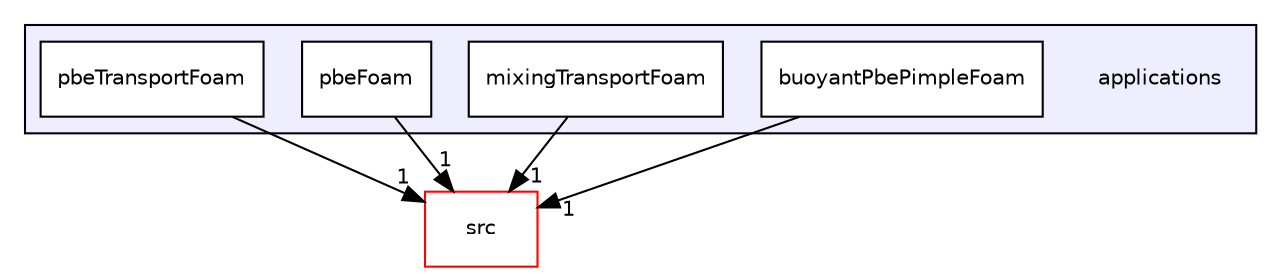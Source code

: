 digraph "applications" {
  bgcolor=transparent;
  compound=true
  node [ fontsize="10", fontname="Helvetica"];
  edge [ labelfontsize="10", labelfontname="Helvetica"];
  subgraph clusterdir_a6e4fee11f07c3b70486e88fe92cbbdc {
    graph [ bgcolor="#eeeeff", pencolor="black", label="" URL="dir_a6e4fee11f07c3b70486e88fe92cbbdc.html"];
    dir_a6e4fee11f07c3b70486e88fe92cbbdc [shape=plaintext label="applications"];
    dir_2ef2fabd40c7da3d17a848db9671c536 [shape=box label="buoyantPbePimpleFoam" color="black" fillcolor="white" style="filled" URL="dir_2ef2fabd40c7da3d17a848db9671c536.html"];
    dir_3c83e603c8504607b4a744f056045e48 [shape=box label="mixingTransportFoam" color="black" fillcolor="white" style="filled" URL="dir_3c83e603c8504607b4a744f056045e48.html"];
    dir_59326b1e51db0de7da27a4fac0cc6e4a [shape=box label="pbeFoam" color="black" fillcolor="white" style="filled" URL="dir_59326b1e51db0de7da27a4fac0cc6e4a.html"];
    dir_a484c31e13a61dcb6440df95177c57b3 [shape=box label="pbeTransportFoam" color="black" fillcolor="white" style="filled" URL="dir_a484c31e13a61dcb6440df95177c57b3.html"];
  }
  dir_68267d1309a1af8e8297ef4c3efbcdba [shape=box label="src" color="red" URL="dir_68267d1309a1af8e8297ef4c3efbcdba.html"];
  dir_a484c31e13a61dcb6440df95177c57b3->dir_68267d1309a1af8e8297ef4c3efbcdba [headlabel="1", labeldistance=1.5 headhref="dir_000026_000000.html"];
  dir_3c83e603c8504607b4a744f056045e48->dir_68267d1309a1af8e8297ef4c3efbcdba [headlabel="1", labeldistance=1.5 headhref="dir_000024_000000.html"];
  dir_2ef2fabd40c7da3d17a848db9671c536->dir_68267d1309a1af8e8297ef4c3efbcdba [headlabel="1", labeldistance=1.5 headhref="dir_000017_000000.html"];
  dir_59326b1e51db0de7da27a4fac0cc6e4a->dir_68267d1309a1af8e8297ef4c3efbcdba [headlabel="1", labeldistance=1.5 headhref="dir_000025_000000.html"];
}
